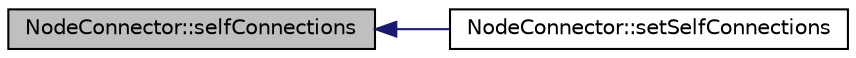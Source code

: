 digraph G
{
  edge [fontname="Helvetica",fontsize="10",labelfontname="Helvetica",labelfontsize="10"];
  node [fontname="Helvetica",fontsize="10",shape=record];
  rankdir="LR";
  Node1 [label="NodeConnector::selfConnections",height=0.2,width=0.4,color="black", fillcolor="grey75", style="filled" fontcolor="black"];
  Node1 -> Node2 [dir="back",color="midnightblue",fontsize="10",style="solid",fontname="Helvetica"];
  Node2 [label="NodeConnector::setSelfConnections",height=0.2,width=0.4,color="black", fillcolor="white", style="filled",URL="$class_node_connector.html#aa2ff3e092b2a8f38fb11500aa3be084f"];
}
